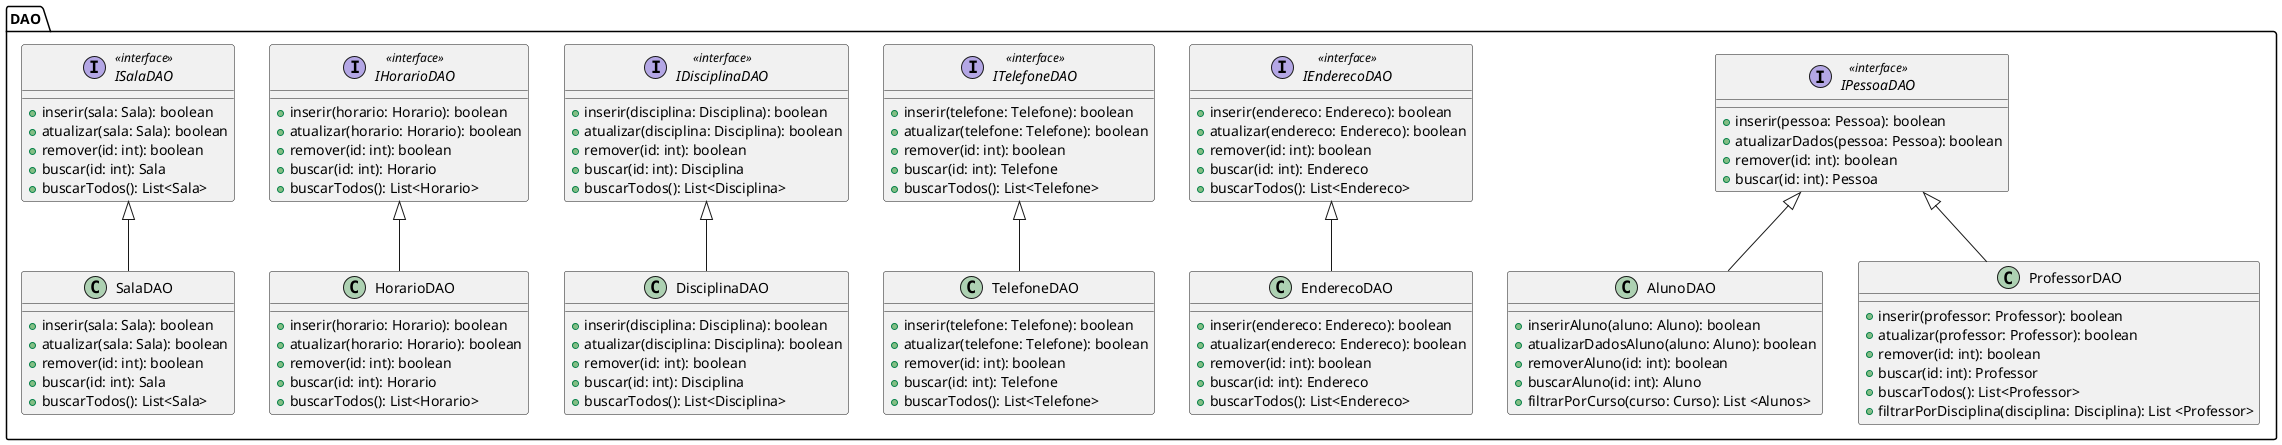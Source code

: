 @startuml trabalho_engenharia_dao

package "DAO" {
        interface IPessoaDAO << interface >>{
            + inserir(pessoa: Pessoa): boolean
            + atualizarDados(pessoa: Pessoa): boolean
            + remover(id: int): boolean
            + buscar(id: int): Pessoa
        }

        IPessoaDAO <|-- AlunoDAO
        class AlunoDAO {
            + inserirAluno(aluno: Aluno): boolean
            + atualizarDadosAluno(aluno: Aluno): boolean
            + removerAluno(id: int): boolean
            + buscarAluno(id: int): Aluno
            + filtrarPorCurso(curso: Curso): List <Alunos>
        }
    
        IPessoaDAO <|-- ProfessorDAO
        class ProfessorDAO {
            + inserir(professor: Professor): boolean
            + atualizar(professor: Professor): boolean
            + remover(id: int): boolean
            + buscar(id: int): Professor
            + buscarTodos(): List<Professor>
            + filtrarPorDisciplina(disciplina: Disciplina): List <Professor>
        }

        IEnderecoDAO <|-- EnderecoDAO
        interface IEnderecoDAO <<interface>>{
            + inserir(endereco: Endereco): boolean
            + atualizar(endereco: Endereco): boolean
            + remover(id: int): boolean
            + buscar(id: int): Endereco
            + buscarTodos(): List<Endereco>
        }
        class EnderecoDAO {
            + inserir(endereco: Endereco): boolean
            + atualizar(endereco: Endereco): boolean
            + remover(id: int): boolean
            + buscar(id: int): Endereco
            + buscarTodos(): List<Endereco>
        }

        ITelefoneDAO <|-- TelefoneDAO
        interface ITelefoneDAO <<interface>> {
            + inserir(telefone: Telefone): boolean
            + atualizar(telefone: Telefone): boolean
            + remover(id: int): boolean
            + buscar(id: int): Telefone
            + buscarTodos(): List<Telefone>
        }
        class TelefoneDAO {
            + inserir(telefone: Telefone): boolean
            + atualizar(telefone: Telefone): boolean
            + remover(id: int): boolean
            + buscar(id: int): Telefone
            + buscarTodos(): List<Telefone>
        }

        IDisciplinaDAO <|-- DisciplinaDAO
        interface IDisciplinaDAO <<interface>> {
            + inserir(disciplina: Disciplina): boolean
            + atualizar(disciplina: Disciplina): boolean
            + remover(id: int): boolean
            + buscar(id: int): Disciplina
            + buscarTodos(): List<Disciplina>
        }
        class DisciplinaDAO {
            + inserir(disciplina: Disciplina): boolean
            + atualizar(disciplina: Disciplina): boolean
            + remover(id: int): boolean
            + buscar(id: int): Disciplina
            + buscarTodos(): List<Disciplina>
        }

        IHorarioDAO <|-- HorarioDAO
        interface IHorarioDAO <<interface>>{
            + inserir(horario: Horario): boolean
            + atualizar(horario: Horario): boolean
            + remover(id: int): boolean
            + buscar(id: int): Horario
            + buscarTodos(): List<Horario>
        }
        class HorarioDAO {
            + inserir(horario: Horario): boolean
            + atualizar(horario: Horario): boolean
            + remover(id: int): boolean
            + buscar(id: int): Horario
            + buscarTodos(): List<Horario>
        }

        ISalaDAO <|-- SalaDAO
        interface ISalaDAO <<interface>> {
            + inserir(sala: Sala): boolean
            + atualizar(sala: Sala): boolean
            + remover(id: int): boolean
            + buscar(id: int): Sala
            + buscarTodos(): List<Sala>
        }
        class SalaDAO {
            + inserir(sala: Sala): boolean
            + atualizar(sala: Sala): boolean
            + remover(id: int): boolean
            + buscar(id: int): Sala
            + buscarTodos(): List<Sala>
        }
}

@enduml
